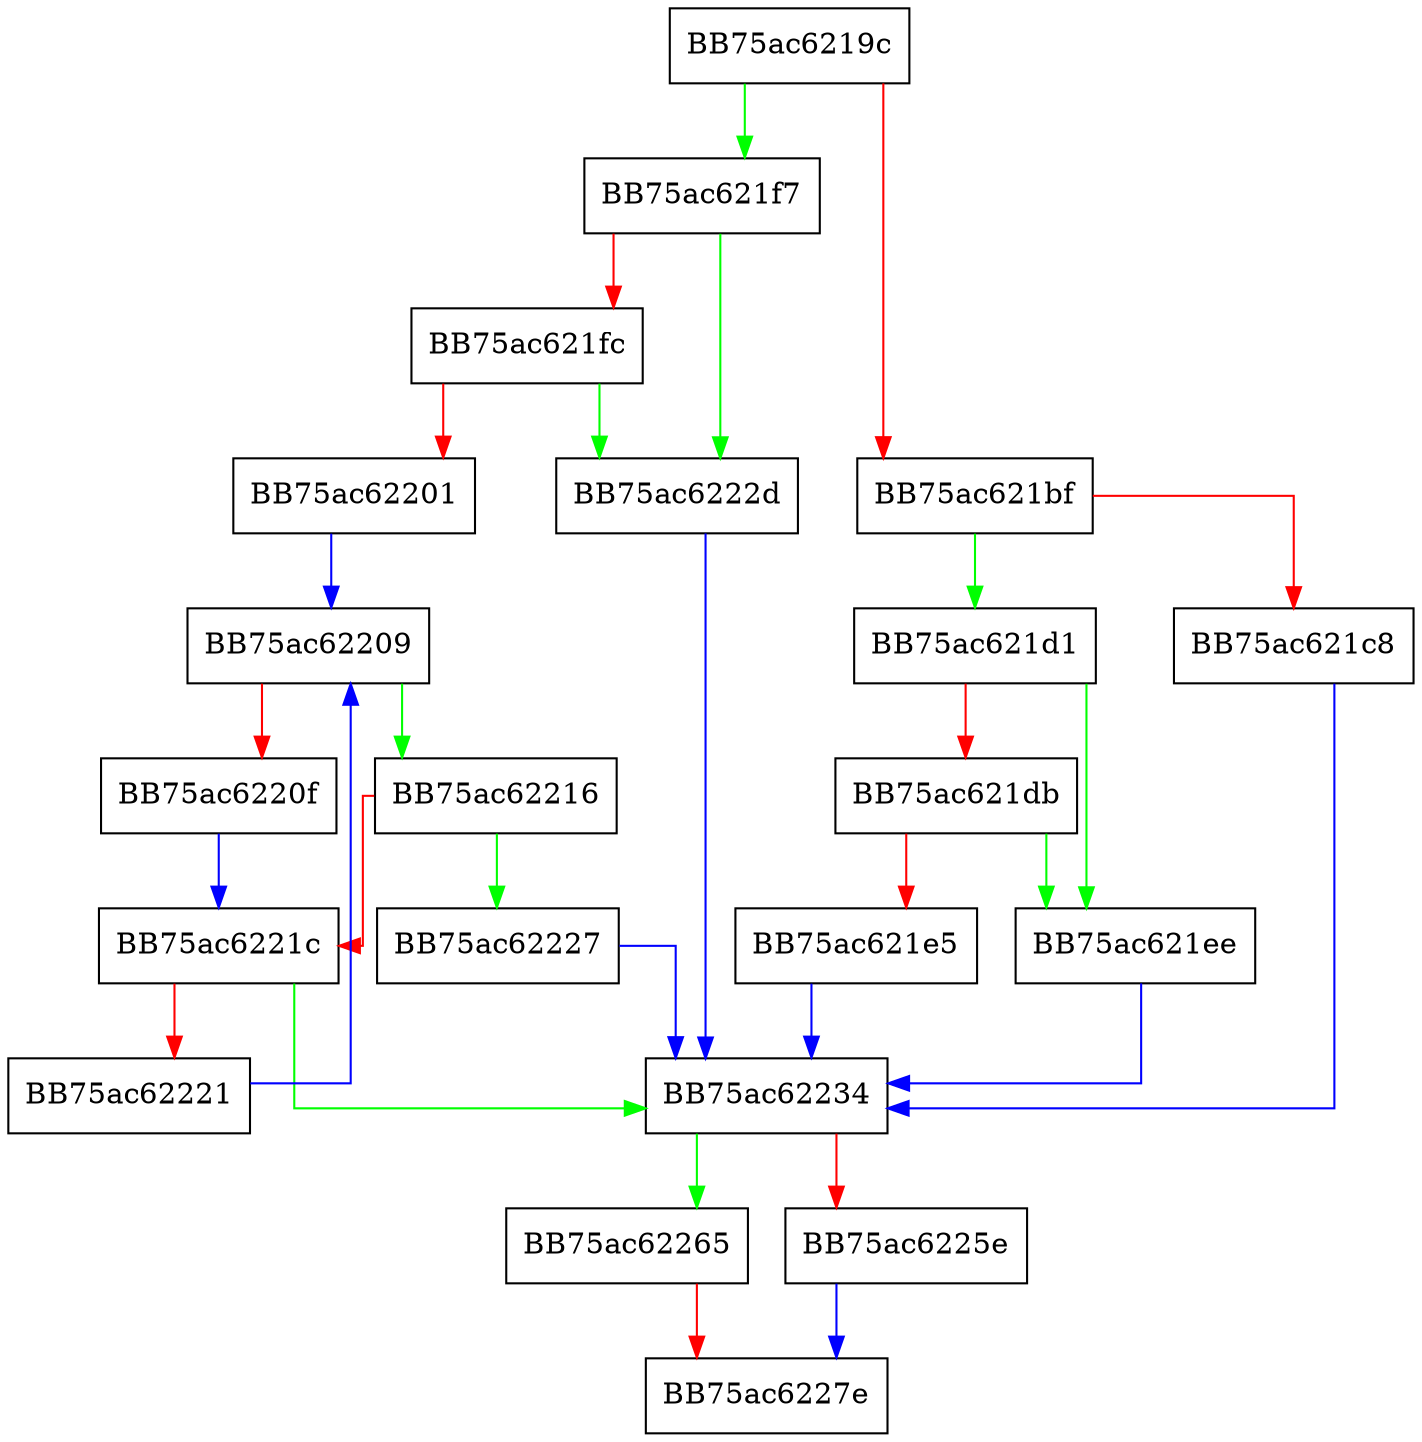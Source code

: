 digraph ForceUniqueName {
  node [shape="box"];
  graph [splines=ortho];
  BB75ac6219c -> BB75ac621f7 [color="green"];
  BB75ac6219c -> BB75ac621bf [color="red"];
  BB75ac621bf -> BB75ac621d1 [color="green"];
  BB75ac621bf -> BB75ac621c8 [color="red"];
  BB75ac621c8 -> BB75ac62234 [color="blue"];
  BB75ac621d1 -> BB75ac621ee [color="green"];
  BB75ac621d1 -> BB75ac621db [color="red"];
  BB75ac621db -> BB75ac621ee [color="green"];
  BB75ac621db -> BB75ac621e5 [color="red"];
  BB75ac621e5 -> BB75ac62234 [color="blue"];
  BB75ac621ee -> BB75ac62234 [color="blue"];
  BB75ac621f7 -> BB75ac6222d [color="green"];
  BB75ac621f7 -> BB75ac621fc [color="red"];
  BB75ac621fc -> BB75ac6222d [color="green"];
  BB75ac621fc -> BB75ac62201 [color="red"];
  BB75ac62201 -> BB75ac62209 [color="blue"];
  BB75ac62209 -> BB75ac62216 [color="green"];
  BB75ac62209 -> BB75ac6220f [color="red"];
  BB75ac6220f -> BB75ac6221c [color="blue"];
  BB75ac62216 -> BB75ac62227 [color="green"];
  BB75ac62216 -> BB75ac6221c [color="red"];
  BB75ac6221c -> BB75ac62234 [color="green"];
  BB75ac6221c -> BB75ac62221 [color="red"];
  BB75ac62221 -> BB75ac62209 [color="blue"];
  BB75ac62227 -> BB75ac62234 [color="blue"];
  BB75ac6222d -> BB75ac62234 [color="blue"];
  BB75ac62234 -> BB75ac62265 [color="green"];
  BB75ac62234 -> BB75ac6225e [color="red"];
  BB75ac6225e -> BB75ac6227e [color="blue"];
  BB75ac62265 -> BB75ac6227e [color="red"];
}